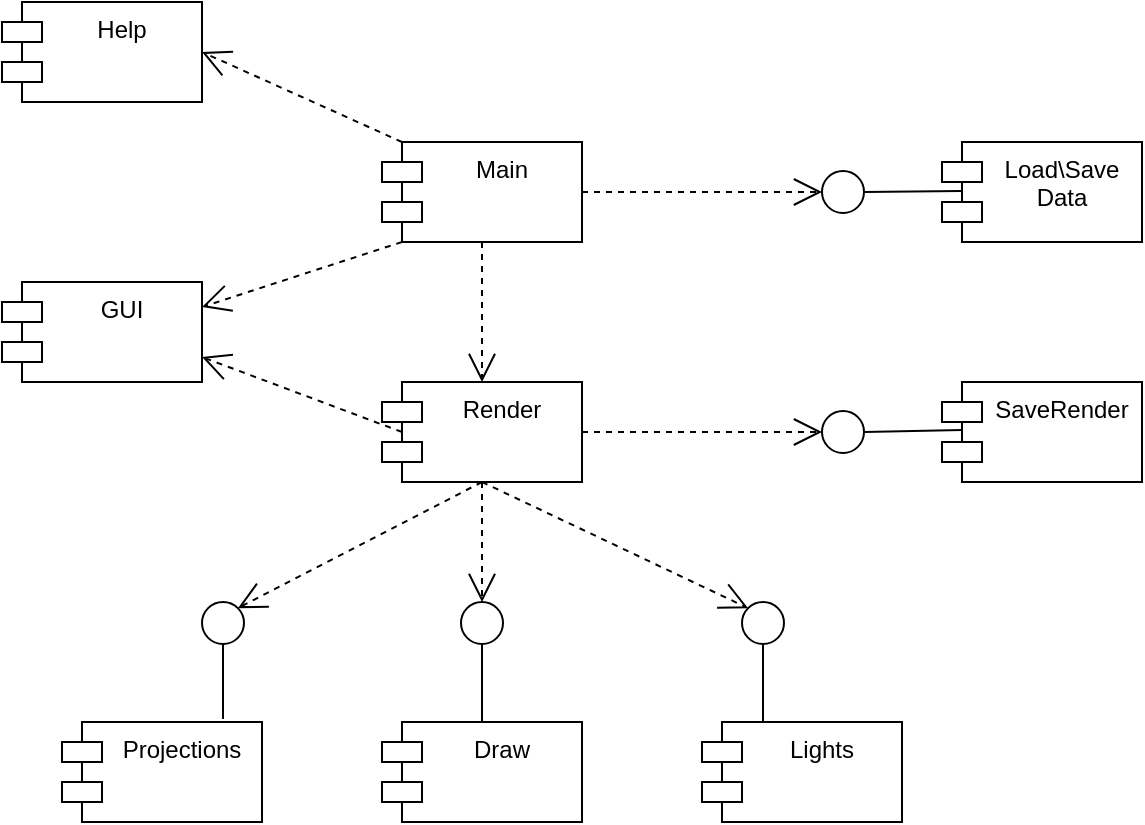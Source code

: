 <mxfile version="14.6.13" type="device"><diagram id="GVCO2RllZKzbUYNYJOnB" name="Page-1"><mxGraphModel dx="1422" dy="763" grid="1" gridSize="10" guides="1" tooltips="1" connect="1" arrows="1" fold="1" page="1" pageScale="1" pageWidth="827" pageHeight="1169" math="0" shadow="0"><root><mxCell id="0"/><mxCell id="1" parent="0"/><mxCell id="YMFwn7uuTVUh1sf5Bgj1-1" value="Main" style="shape=module;align=left;spacingLeft=20;align=center;verticalAlign=top;" vertex="1" parent="1"><mxGeometry x="330" y="110" width="100" height="50" as="geometry"/></mxCell><mxCell id="YMFwn7uuTVUh1sf5Bgj1-2" value="GUI" style="shape=module;align=left;spacingLeft=20;align=center;verticalAlign=top;" vertex="1" parent="1"><mxGeometry x="140" y="180" width="100" height="50" as="geometry"/></mxCell><mxCell id="YMFwn7uuTVUh1sf5Bgj1-3" value="Load\Save&#xA;Data&#xA;" style="shape=module;align=left;spacingLeft=20;align=center;verticalAlign=top;" vertex="1" parent="1"><mxGeometry x="610" y="110" width="100" height="50" as="geometry"/></mxCell><mxCell id="YMFwn7uuTVUh1sf5Bgj1-4" value="Render" style="shape=module;align=left;spacingLeft=20;align=center;verticalAlign=top;" vertex="1" parent="1"><mxGeometry x="330" y="230" width="100" height="50" as="geometry"/></mxCell><mxCell id="YMFwn7uuTVUh1sf5Bgj1-5" value="Projections " style="shape=module;align=left;spacingLeft=20;align=center;verticalAlign=top;" vertex="1" parent="1"><mxGeometry x="170" y="400" width="100" height="50" as="geometry"/></mxCell><mxCell id="YMFwn7uuTVUh1sf5Bgj1-6" value="Lights" style="shape=module;align=left;spacingLeft=20;align=center;verticalAlign=top;" vertex="1" parent="1"><mxGeometry x="490" y="400" width="100" height="50" as="geometry"/></mxCell><mxCell id="YMFwn7uuTVUh1sf5Bgj1-11" value="" style="endArrow=none;html=1;entryX=0.5;entryY=1;entryDx=0;entryDy=0;exitX=0.5;exitY=0;exitDx=0;exitDy=0;" edge="1" parent="1" source="YMFwn7uuTVUh1sf5Bgj1-18" target="YMFwn7uuTVUh1sf5Bgj1-26"><mxGeometry width="50" height="50" relative="1" as="geometry"><mxPoint x="390" y="400" as="sourcePoint"/><mxPoint x="390" y="351" as="targetPoint"/></mxGeometry></mxCell><mxCell id="YMFwn7uuTVUh1sf5Bgj1-17" value="Help&#xA;" style="shape=module;align=left;spacingLeft=20;align=center;verticalAlign=top;" vertex="1" parent="1"><mxGeometry x="140" y="40" width="100" height="50" as="geometry"/></mxCell><mxCell id="YMFwn7uuTVUh1sf5Bgj1-18" value="Draw" style="shape=module;align=left;spacingLeft=20;align=center;verticalAlign=top;" vertex="1" parent="1"><mxGeometry x="330" y="400" width="100" height="50" as="geometry"/></mxCell><mxCell id="YMFwn7uuTVUh1sf5Bgj1-26" value="" style="ellipse;whiteSpace=wrap;html=1;aspect=fixed;" vertex="1" parent="1"><mxGeometry x="369.5" y="340" width="21" height="21" as="geometry"/></mxCell><mxCell id="YMFwn7uuTVUh1sf5Bgj1-29" value="" style="endArrow=open;endSize=12;dashed=1;html=1;exitX=0.5;exitY=1;exitDx=0;exitDy=0;entryX=0.5;entryY=0;entryDx=0;entryDy=0;" edge="1" parent="1" source="YMFwn7uuTVUh1sf5Bgj1-4" target="YMFwn7uuTVUh1sf5Bgj1-26"><mxGeometry width="160" relative="1" as="geometry"><mxPoint x="-50" y="320" as="sourcePoint"/><mxPoint x="110" y="320" as="targetPoint"/></mxGeometry></mxCell><mxCell id="YMFwn7uuTVUh1sf5Bgj1-30" value="" style="ellipse;whiteSpace=wrap;html=1;aspect=fixed;" vertex="1" parent="1"><mxGeometry x="240" y="340" width="21" height="21" as="geometry"/></mxCell><mxCell id="YMFwn7uuTVUh1sf5Bgj1-31" value="" style="ellipse;whiteSpace=wrap;html=1;aspect=fixed;" vertex="1" parent="1"><mxGeometry x="510" y="340" width="21" height="21" as="geometry"/></mxCell><mxCell id="YMFwn7uuTVUh1sf5Bgj1-32" value="" style="endArrow=none;html=1;entryX=0.5;entryY=1;entryDx=0;entryDy=0;exitX=0.805;exitY=-0.03;exitDx=0;exitDy=0;exitPerimeter=0;" edge="1" parent="1" source="YMFwn7uuTVUh1sf5Bgj1-5" target="YMFwn7uuTVUh1sf5Bgj1-30"><mxGeometry width="50" height="50" relative="1" as="geometry"><mxPoint x="251" y="402" as="sourcePoint"/><mxPoint x="390" y="371" as="targetPoint"/></mxGeometry></mxCell><mxCell id="YMFwn7uuTVUh1sf5Bgj1-33" value="" style="endArrow=open;endSize=12;dashed=1;html=1;exitX=0.5;exitY=1;exitDx=0;exitDy=0;entryX=1;entryY=0;entryDx=0;entryDy=0;" edge="1" parent="1" source="YMFwn7uuTVUh1sf5Bgj1-4" target="YMFwn7uuTVUh1sf5Bgj1-30"><mxGeometry width="160" relative="1" as="geometry"><mxPoint x="390" y="290" as="sourcePoint"/><mxPoint x="390" y="350" as="targetPoint"/></mxGeometry></mxCell><mxCell id="YMFwn7uuTVUh1sf5Bgj1-34" value="" style="endArrow=none;html=1;entryX=0.5;entryY=1;entryDx=0;entryDy=0;exitX=0.305;exitY=0;exitDx=0;exitDy=0;exitPerimeter=0;" edge="1" parent="1" source="YMFwn7uuTVUh1sf5Bgj1-6" target="YMFwn7uuTVUh1sf5Bgj1-31"><mxGeometry width="50" height="50" relative="1" as="geometry"><mxPoint x="521" y="397" as="sourcePoint"/><mxPoint x="390" y="371" as="targetPoint"/></mxGeometry></mxCell><mxCell id="YMFwn7uuTVUh1sf5Bgj1-35" value="" style="endArrow=open;endSize=12;dashed=1;html=1;entryX=0;entryY=0;entryDx=0;entryDy=0;" edge="1" parent="1" target="YMFwn7uuTVUh1sf5Bgj1-31"><mxGeometry width="160" relative="1" as="geometry"><mxPoint x="380" y="280" as="sourcePoint"/><mxPoint x="390" y="350" as="targetPoint"/></mxGeometry></mxCell><mxCell id="YMFwn7uuTVUh1sf5Bgj1-36" value="" style="endArrow=open;endSize=12;dashed=1;html=1;exitX=0;exitY=1;exitDx=10;exitDy=0;entryX=1;entryY=0.25;entryDx=0;entryDy=0;exitPerimeter=0;" edge="1" parent="1" source="YMFwn7uuTVUh1sf5Bgj1-1" target="YMFwn7uuTVUh1sf5Bgj1-2"><mxGeometry width="160" relative="1" as="geometry"><mxPoint x="390" y="290" as="sourcePoint"/><mxPoint x="267.925" y="353.075" as="targetPoint"/></mxGeometry></mxCell><mxCell id="YMFwn7uuTVUh1sf5Bgj1-37" value="" style="endArrow=open;endSize=12;dashed=1;html=1;entryX=1;entryY=0.75;entryDx=0;entryDy=0;" edge="1" parent="1" target="YMFwn7uuTVUh1sf5Bgj1-2"><mxGeometry width="160" relative="1" as="geometry"><mxPoint x="340" y="255" as="sourcePoint"/><mxPoint x="250" y="240" as="targetPoint"/></mxGeometry></mxCell><mxCell id="YMFwn7uuTVUh1sf5Bgj1-38" value="" style="ellipse;whiteSpace=wrap;html=1;aspect=fixed;" vertex="1" parent="1"><mxGeometry x="550" y="124.5" width="21" height="21" as="geometry"/></mxCell><mxCell id="YMFwn7uuTVUh1sf5Bgj1-39" value="" style="endArrow=none;html=1;exitX=0.095;exitY=0.49;exitDx=0;exitDy=0;exitPerimeter=0;entryX=1;entryY=0.5;entryDx=0;entryDy=0;" edge="1" parent="1" source="YMFwn7uuTVUh1sf5Bgj1-3" target="YMFwn7uuTVUh1sf5Bgj1-38"><mxGeometry width="50" height="50" relative="1" as="geometry"><mxPoint x="260.5" y="408.5" as="sourcePoint"/><mxPoint x="560" y="125" as="targetPoint"/></mxGeometry></mxCell><mxCell id="YMFwn7uuTVUh1sf5Bgj1-40" value="" style="endArrow=open;endSize=12;dashed=1;html=1;entryX=0;entryY=0.5;entryDx=0;entryDy=0;exitX=1;exitY=0.5;exitDx=0;exitDy=0;" edge="1" parent="1" source="YMFwn7uuTVUh1sf5Bgj1-1" target="YMFwn7uuTVUh1sf5Bgj1-38"><mxGeometry width="160" relative="1" as="geometry"><mxPoint x="430" y="125" as="sourcePoint"/><mxPoint x="530" y="125" as="targetPoint"/></mxGeometry></mxCell><mxCell id="YMFwn7uuTVUh1sf5Bgj1-41" value="" style="endArrow=open;endSize=12;dashed=1;html=1;exitX=0;exitY=0;exitDx=10;exitDy=0;exitPerimeter=0;entryX=1;entryY=0.5;entryDx=0;entryDy=0;" edge="1" parent="1" source="YMFwn7uuTVUh1sf5Bgj1-1" target="YMFwn7uuTVUh1sf5Bgj1-17"><mxGeometry width="160" relative="1" as="geometry"><mxPoint x="348" y="165.5" as="sourcePoint"/><mxPoint x="210.5" y="175" as="targetPoint"/></mxGeometry></mxCell><mxCell id="YMFwn7uuTVUh1sf5Bgj1-42" value="" style="endArrow=open;endSize=12;dashed=1;html=1;exitX=0.5;exitY=1;exitDx=0;exitDy=0;entryX=0.5;entryY=0;entryDx=0;entryDy=0;" edge="1" parent="1" source="YMFwn7uuTVUh1sf5Bgj1-1" target="YMFwn7uuTVUh1sf5Bgj1-4"><mxGeometry width="160" relative="1" as="geometry"><mxPoint x="365" y="170" as="sourcePoint"/><mxPoint x="250" y="240" as="targetPoint"/></mxGeometry></mxCell><mxCell id="YMFwn7uuTVUh1sf5Bgj1-43" value="SaveRender" style="shape=module;align=left;spacingLeft=20;align=center;verticalAlign=top;" vertex="1" parent="1"><mxGeometry x="610" y="230" width="100" height="50" as="geometry"/></mxCell><mxCell id="YMFwn7uuTVUh1sf5Bgj1-44" value="" style="ellipse;whiteSpace=wrap;html=1;aspect=fixed;" vertex="1" parent="1"><mxGeometry x="550" y="244.5" width="21" height="21" as="geometry"/></mxCell><mxCell id="YMFwn7uuTVUh1sf5Bgj1-45" value="" style="endArrow=none;html=1;exitX=0.1;exitY=0.48;exitDx=0;exitDy=0;exitPerimeter=0;entryX=1;entryY=0.5;entryDx=0;entryDy=0;" edge="1" parent="1" source="YMFwn7uuTVUh1sf5Bgj1-43" target="YMFwn7uuTVUh1sf5Bgj1-44"><mxGeometry width="50" height="50" relative="1" as="geometry"><mxPoint x="260.5" y="408.5" as="sourcePoint"/><mxPoint x="591" y="251" as="targetPoint"/></mxGeometry></mxCell><mxCell id="YMFwn7uuTVUh1sf5Bgj1-46" value="" style="endArrow=open;endSize=12;dashed=1;html=1;" edge="1" parent="1" source="YMFwn7uuTVUh1sf5Bgj1-4"><mxGeometry width="160" relative="1" as="geometry"><mxPoint x="390" y="290" as="sourcePoint"/><mxPoint x="550" y="255" as="targetPoint"/></mxGeometry></mxCell></root></mxGraphModel></diagram></mxfile>